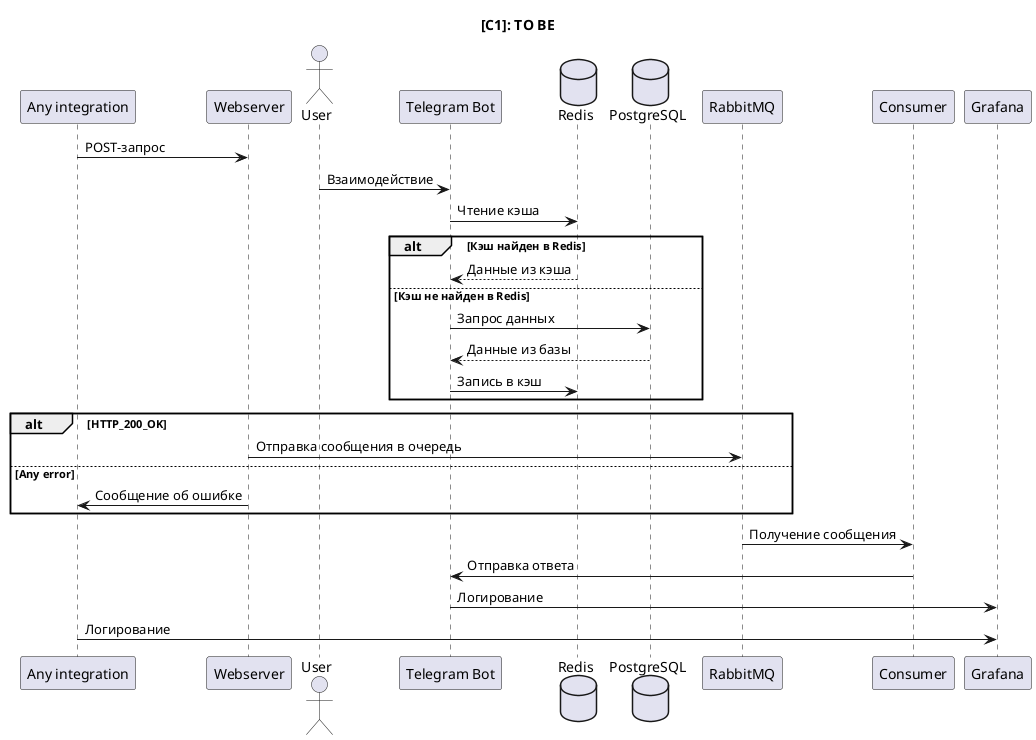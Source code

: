 @startuml
participant "Any integration"
participant Webserver
actor User
participant "Telegram Bot"
database Redis
database PostgreSQL
participant RabbitMQ
participant Consumer
participant Grafana


title [C1]: TO BE

"Any integration" -> Webserver: POST-запрос
User -> "Telegram Bot": Взаимодействие
"Telegram Bot" -> Redis: Чтение кэша
alt Кэш найден в Redis
    Redis --> "Telegram Bot": Данные из кэша
else Кэш не найден в Redis
    "Telegram Bot" -> PostgreSQL: Запрос данных
    PostgreSQL --> "Telegram Bot": Данные из базы
    "Telegram Bot" -> Redis: Запись в кэш
end

alt HTTP_200_OK
    Webserver -> RabbitMQ: Отправка сообщения в очередь
else Any error
    Webserver -> "Any integration": Сообщение об ошибке
end
RabbitMQ -> Consumer: Получение сообщения
Consumer -> "Telegram Bot": Отправка ответа
"Telegram Bot" -> Grafana: Логирование
"Any integration" -> Grafana: Логирование
@enduml
